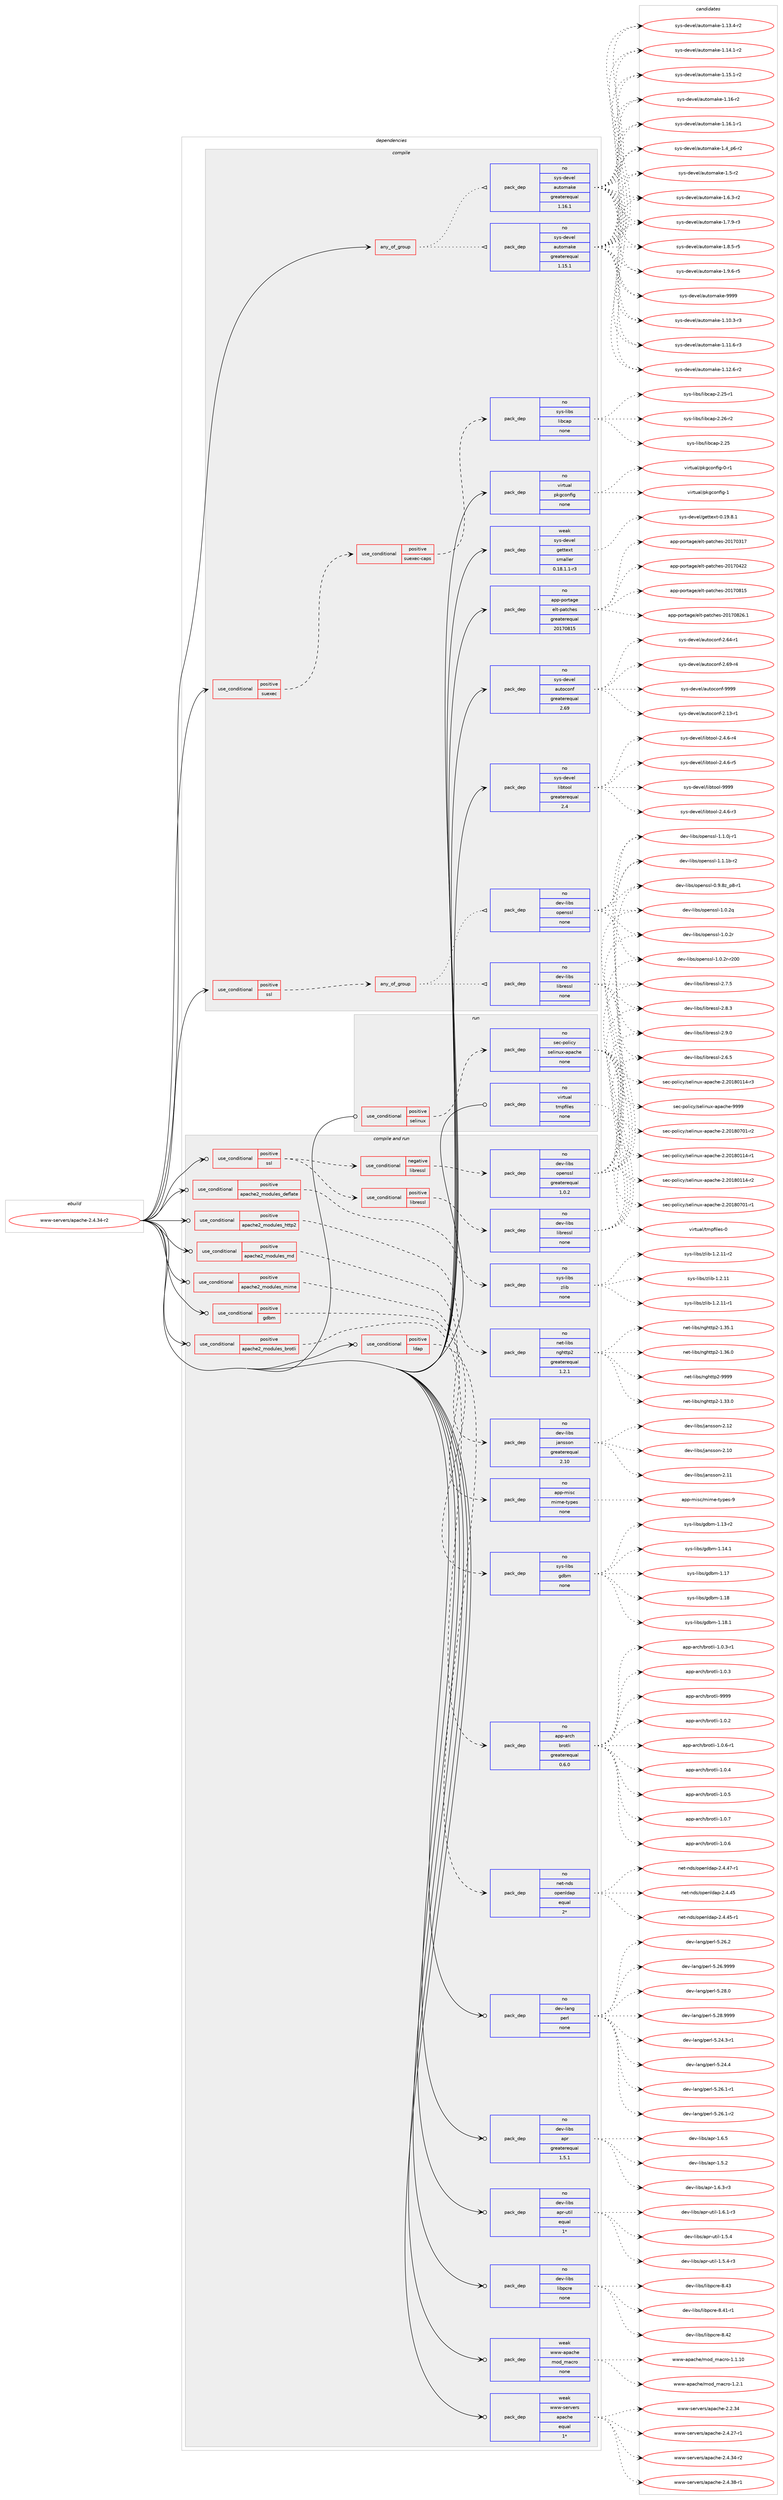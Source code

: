 digraph prolog {

# *************
# Graph options
# *************

newrank=true;
concentrate=true;
compound=true;
graph [rankdir=LR,fontname=Helvetica,fontsize=10,ranksep=1.5];#, ranksep=2.5, nodesep=0.2];
edge  [arrowhead=vee];
node  [fontname=Helvetica,fontsize=10];

# **********
# The ebuild
# **********

subgraph cluster_leftcol {
color=gray;
rank=same;
label=<<i>ebuild</i>>;
id [label="www-servers/apache-2.4.34-r2", color=red, width=4, href="../www-servers/apache-2.4.34-r2.svg"];
}

# ****************
# The dependencies
# ****************

subgraph cluster_midcol {
color=gray;
label=<<i>dependencies</i>>;
subgraph cluster_compile {
fillcolor="#eeeeee";
style=filled;
label=<<i>compile</i>>;
subgraph any28289 {
dependency1751009 [label=<<TABLE BORDER="0" CELLBORDER="1" CELLSPACING="0" CELLPADDING="4"><TR><TD CELLPADDING="10">any_of_group</TD></TR></TABLE>>, shape=none, color=red];subgraph pack1257295 {
dependency1751010 [label=<<TABLE BORDER="0" CELLBORDER="1" CELLSPACING="0" CELLPADDING="4" WIDTH="220"><TR><TD ROWSPAN="6" CELLPADDING="30">pack_dep</TD></TR><TR><TD WIDTH="110">no</TD></TR><TR><TD>sys-devel</TD></TR><TR><TD>automake</TD></TR><TR><TD>greaterequal</TD></TR><TR><TD>1.16.1</TD></TR></TABLE>>, shape=none, color=blue];
}
dependency1751009:e -> dependency1751010:w [weight=20,style="dotted",arrowhead="oinv"];
subgraph pack1257296 {
dependency1751011 [label=<<TABLE BORDER="0" CELLBORDER="1" CELLSPACING="0" CELLPADDING="4" WIDTH="220"><TR><TD ROWSPAN="6" CELLPADDING="30">pack_dep</TD></TR><TR><TD WIDTH="110">no</TD></TR><TR><TD>sys-devel</TD></TR><TR><TD>automake</TD></TR><TR><TD>greaterequal</TD></TR><TR><TD>1.15.1</TD></TR></TABLE>>, shape=none, color=blue];
}
dependency1751009:e -> dependency1751011:w [weight=20,style="dotted",arrowhead="oinv"];
}
id:e -> dependency1751009:w [weight=20,style="solid",arrowhead="vee"];
subgraph cond464430 {
dependency1751012 [label=<<TABLE BORDER="0" CELLBORDER="1" CELLSPACING="0" CELLPADDING="4"><TR><TD ROWSPAN="3" CELLPADDING="10">use_conditional</TD></TR><TR><TD>positive</TD></TR><TR><TD>ssl</TD></TR></TABLE>>, shape=none, color=red];
subgraph any28290 {
dependency1751013 [label=<<TABLE BORDER="0" CELLBORDER="1" CELLSPACING="0" CELLPADDING="4"><TR><TD CELLPADDING="10">any_of_group</TD></TR></TABLE>>, shape=none, color=red];subgraph pack1257297 {
dependency1751014 [label=<<TABLE BORDER="0" CELLBORDER="1" CELLSPACING="0" CELLPADDING="4" WIDTH="220"><TR><TD ROWSPAN="6" CELLPADDING="30">pack_dep</TD></TR><TR><TD WIDTH="110">no</TD></TR><TR><TD>dev-libs</TD></TR><TR><TD>openssl</TD></TR><TR><TD>none</TD></TR><TR><TD></TD></TR></TABLE>>, shape=none, color=blue];
}
dependency1751013:e -> dependency1751014:w [weight=20,style="dotted",arrowhead="oinv"];
subgraph pack1257298 {
dependency1751015 [label=<<TABLE BORDER="0" CELLBORDER="1" CELLSPACING="0" CELLPADDING="4" WIDTH="220"><TR><TD ROWSPAN="6" CELLPADDING="30">pack_dep</TD></TR><TR><TD WIDTH="110">no</TD></TR><TR><TD>dev-libs</TD></TR><TR><TD>libressl</TD></TR><TR><TD>none</TD></TR><TR><TD></TD></TR></TABLE>>, shape=none, color=blue];
}
dependency1751013:e -> dependency1751015:w [weight=20,style="dotted",arrowhead="oinv"];
}
dependency1751012:e -> dependency1751013:w [weight=20,style="dashed",arrowhead="vee"];
}
id:e -> dependency1751012:w [weight=20,style="solid",arrowhead="vee"];
subgraph cond464431 {
dependency1751016 [label=<<TABLE BORDER="0" CELLBORDER="1" CELLSPACING="0" CELLPADDING="4"><TR><TD ROWSPAN="3" CELLPADDING="10">use_conditional</TD></TR><TR><TD>positive</TD></TR><TR><TD>suexec</TD></TR></TABLE>>, shape=none, color=red];
subgraph cond464432 {
dependency1751017 [label=<<TABLE BORDER="0" CELLBORDER="1" CELLSPACING="0" CELLPADDING="4"><TR><TD ROWSPAN="3" CELLPADDING="10">use_conditional</TD></TR><TR><TD>positive</TD></TR><TR><TD>suexec-caps</TD></TR></TABLE>>, shape=none, color=red];
subgraph pack1257299 {
dependency1751018 [label=<<TABLE BORDER="0" CELLBORDER="1" CELLSPACING="0" CELLPADDING="4" WIDTH="220"><TR><TD ROWSPAN="6" CELLPADDING="30">pack_dep</TD></TR><TR><TD WIDTH="110">no</TD></TR><TR><TD>sys-libs</TD></TR><TR><TD>libcap</TD></TR><TR><TD>none</TD></TR><TR><TD></TD></TR></TABLE>>, shape=none, color=blue];
}
dependency1751017:e -> dependency1751018:w [weight=20,style="dashed",arrowhead="vee"];
}
dependency1751016:e -> dependency1751017:w [weight=20,style="dashed",arrowhead="vee"];
}
id:e -> dependency1751016:w [weight=20,style="solid",arrowhead="vee"];
subgraph pack1257300 {
dependency1751019 [label=<<TABLE BORDER="0" CELLBORDER="1" CELLSPACING="0" CELLPADDING="4" WIDTH="220"><TR><TD ROWSPAN="6" CELLPADDING="30">pack_dep</TD></TR><TR><TD WIDTH="110">no</TD></TR><TR><TD>app-portage</TD></TR><TR><TD>elt-patches</TD></TR><TR><TD>greaterequal</TD></TR><TR><TD>20170815</TD></TR></TABLE>>, shape=none, color=blue];
}
id:e -> dependency1751019:w [weight=20,style="solid",arrowhead="vee"];
subgraph pack1257301 {
dependency1751020 [label=<<TABLE BORDER="0" CELLBORDER="1" CELLSPACING="0" CELLPADDING="4" WIDTH="220"><TR><TD ROWSPAN="6" CELLPADDING="30">pack_dep</TD></TR><TR><TD WIDTH="110">no</TD></TR><TR><TD>sys-devel</TD></TR><TR><TD>autoconf</TD></TR><TR><TD>greaterequal</TD></TR><TR><TD>2.69</TD></TR></TABLE>>, shape=none, color=blue];
}
id:e -> dependency1751020:w [weight=20,style="solid",arrowhead="vee"];
subgraph pack1257302 {
dependency1751021 [label=<<TABLE BORDER="0" CELLBORDER="1" CELLSPACING="0" CELLPADDING="4" WIDTH="220"><TR><TD ROWSPAN="6" CELLPADDING="30">pack_dep</TD></TR><TR><TD WIDTH="110">no</TD></TR><TR><TD>sys-devel</TD></TR><TR><TD>libtool</TD></TR><TR><TD>greaterequal</TD></TR><TR><TD>2.4</TD></TR></TABLE>>, shape=none, color=blue];
}
id:e -> dependency1751021:w [weight=20,style="solid",arrowhead="vee"];
subgraph pack1257303 {
dependency1751022 [label=<<TABLE BORDER="0" CELLBORDER="1" CELLSPACING="0" CELLPADDING="4" WIDTH="220"><TR><TD ROWSPAN="6" CELLPADDING="30">pack_dep</TD></TR><TR><TD WIDTH="110">no</TD></TR><TR><TD>virtual</TD></TR><TR><TD>pkgconfig</TD></TR><TR><TD>none</TD></TR><TR><TD></TD></TR></TABLE>>, shape=none, color=blue];
}
id:e -> dependency1751022:w [weight=20,style="solid",arrowhead="vee"];
subgraph pack1257304 {
dependency1751023 [label=<<TABLE BORDER="0" CELLBORDER="1" CELLSPACING="0" CELLPADDING="4" WIDTH="220"><TR><TD ROWSPAN="6" CELLPADDING="30">pack_dep</TD></TR><TR><TD WIDTH="110">weak</TD></TR><TR><TD>sys-devel</TD></TR><TR><TD>gettext</TD></TR><TR><TD>smaller</TD></TR><TR><TD>0.18.1.1-r3</TD></TR></TABLE>>, shape=none, color=blue];
}
id:e -> dependency1751023:w [weight=20,style="solid",arrowhead="vee"];
}
subgraph cluster_compileandrun {
fillcolor="#eeeeee";
style=filled;
label=<<i>compile and run</i>>;
subgraph cond464433 {
dependency1751024 [label=<<TABLE BORDER="0" CELLBORDER="1" CELLSPACING="0" CELLPADDING="4"><TR><TD ROWSPAN="3" CELLPADDING="10">use_conditional</TD></TR><TR><TD>positive</TD></TR><TR><TD>apache2_modules_brotli</TD></TR></TABLE>>, shape=none, color=red];
subgraph pack1257305 {
dependency1751025 [label=<<TABLE BORDER="0" CELLBORDER="1" CELLSPACING="0" CELLPADDING="4" WIDTH="220"><TR><TD ROWSPAN="6" CELLPADDING="30">pack_dep</TD></TR><TR><TD WIDTH="110">no</TD></TR><TR><TD>app-arch</TD></TR><TR><TD>brotli</TD></TR><TR><TD>greaterequal</TD></TR><TR><TD>0.6.0</TD></TR></TABLE>>, shape=none, color=blue];
}
dependency1751024:e -> dependency1751025:w [weight=20,style="dashed",arrowhead="vee"];
}
id:e -> dependency1751024:w [weight=20,style="solid",arrowhead="odotvee"];
subgraph cond464434 {
dependency1751026 [label=<<TABLE BORDER="0" CELLBORDER="1" CELLSPACING="0" CELLPADDING="4"><TR><TD ROWSPAN="3" CELLPADDING="10">use_conditional</TD></TR><TR><TD>positive</TD></TR><TR><TD>apache2_modules_deflate</TD></TR></TABLE>>, shape=none, color=red];
subgraph pack1257306 {
dependency1751027 [label=<<TABLE BORDER="0" CELLBORDER="1" CELLSPACING="0" CELLPADDING="4" WIDTH="220"><TR><TD ROWSPAN="6" CELLPADDING="30">pack_dep</TD></TR><TR><TD WIDTH="110">no</TD></TR><TR><TD>sys-libs</TD></TR><TR><TD>zlib</TD></TR><TR><TD>none</TD></TR><TR><TD></TD></TR></TABLE>>, shape=none, color=blue];
}
dependency1751026:e -> dependency1751027:w [weight=20,style="dashed",arrowhead="vee"];
}
id:e -> dependency1751026:w [weight=20,style="solid",arrowhead="odotvee"];
subgraph cond464435 {
dependency1751028 [label=<<TABLE BORDER="0" CELLBORDER="1" CELLSPACING="0" CELLPADDING="4"><TR><TD ROWSPAN="3" CELLPADDING="10">use_conditional</TD></TR><TR><TD>positive</TD></TR><TR><TD>apache2_modules_http2</TD></TR></TABLE>>, shape=none, color=red];
subgraph pack1257307 {
dependency1751029 [label=<<TABLE BORDER="0" CELLBORDER="1" CELLSPACING="0" CELLPADDING="4" WIDTH="220"><TR><TD ROWSPAN="6" CELLPADDING="30">pack_dep</TD></TR><TR><TD WIDTH="110">no</TD></TR><TR><TD>net-libs</TD></TR><TR><TD>nghttp2</TD></TR><TR><TD>greaterequal</TD></TR><TR><TD>1.2.1</TD></TR></TABLE>>, shape=none, color=blue];
}
dependency1751028:e -> dependency1751029:w [weight=20,style="dashed",arrowhead="vee"];
}
id:e -> dependency1751028:w [weight=20,style="solid",arrowhead="odotvee"];
subgraph cond464436 {
dependency1751030 [label=<<TABLE BORDER="0" CELLBORDER="1" CELLSPACING="0" CELLPADDING="4"><TR><TD ROWSPAN="3" CELLPADDING="10">use_conditional</TD></TR><TR><TD>positive</TD></TR><TR><TD>apache2_modules_md</TD></TR></TABLE>>, shape=none, color=red];
subgraph pack1257308 {
dependency1751031 [label=<<TABLE BORDER="0" CELLBORDER="1" CELLSPACING="0" CELLPADDING="4" WIDTH="220"><TR><TD ROWSPAN="6" CELLPADDING="30">pack_dep</TD></TR><TR><TD WIDTH="110">no</TD></TR><TR><TD>dev-libs</TD></TR><TR><TD>jansson</TD></TR><TR><TD>greaterequal</TD></TR><TR><TD>2.10</TD></TR></TABLE>>, shape=none, color=blue];
}
dependency1751030:e -> dependency1751031:w [weight=20,style="dashed",arrowhead="vee"];
}
id:e -> dependency1751030:w [weight=20,style="solid",arrowhead="odotvee"];
subgraph cond464437 {
dependency1751032 [label=<<TABLE BORDER="0" CELLBORDER="1" CELLSPACING="0" CELLPADDING="4"><TR><TD ROWSPAN="3" CELLPADDING="10">use_conditional</TD></TR><TR><TD>positive</TD></TR><TR><TD>apache2_modules_mime</TD></TR></TABLE>>, shape=none, color=red];
subgraph pack1257309 {
dependency1751033 [label=<<TABLE BORDER="0" CELLBORDER="1" CELLSPACING="0" CELLPADDING="4" WIDTH="220"><TR><TD ROWSPAN="6" CELLPADDING="30">pack_dep</TD></TR><TR><TD WIDTH="110">no</TD></TR><TR><TD>app-misc</TD></TR><TR><TD>mime-types</TD></TR><TR><TD>none</TD></TR><TR><TD></TD></TR></TABLE>>, shape=none, color=blue];
}
dependency1751032:e -> dependency1751033:w [weight=20,style="dashed",arrowhead="vee"];
}
id:e -> dependency1751032:w [weight=20,style="solid",arrowhead="odotvee"];
subgraph cond464438 {
dependency1751034 [label=<<TABLE BORDER="0" CELLBORDER="1" CELLSPACING="0" CELLPADDING="4"><TR><TD ROWSPAN="3" CELLPADDING="10">use_conditional</TD></TR><TR><TD>positive</TD></TR><TR><TD>gdbm</TD></TR></TABLE>>, shape=none, color=red];
subgraph pack1257310 {
dependency1751035 [label=<<TABLE BORDER="0" CELLBORDER="1" CELLSPACING="0" CELLPADDING="4" WIDTH="220"><TR><TD ROWSPAN="6" CELLPADDING="30">pack_dep</TD></TR><TR><TD WIDTH="110">no</TD></TR><TR><TD>sys-libs</TD></TR><TR><TD>gdbm</TD></TR><TR><TD>none</TD></TR><TR><TD></TD></TR></TABLE>>, shape=none, color=blue];
}
dependency1751034:e -> dependency1751035:w [weight=20,style="dashed",arrowhead="vee"];
}
id:e -> dependency1751034:w [weight=20,style="solid",arrowhead="odotvee"];
subgraph cond464439 {
dependency1751036 [label=<<TABLE BORDER="0" CELLBORDER="1" CELLSPACING="0" CELLPADDING="4"><TR><TD ROWSPAN="3" CELLPADDING="10">use_conditional</TD></TR><TR><TD>positive</TD></TR><TR><TD>ldap</TD></TR></TABLE>>, shape=none, color=red];
subgraph pack1257311 {
dependency1751037 [label=<<TABLE BORDER="0" CELLBORDER="1" CELLSPACING="0" CELLPADDING="4" WIDTH="220"><TR><TD ROWSPAN="6" CELLPADDING="30">pack_dep</TD></TR><TR><TD WIDTH="110">no</TD></TR><TR><TD>net-nds</TD></TR><TR><TD>openldap</TD></TR><TR><TD>equal</TD></TR><TR><TD>2*</TD></TR></TABLE>>, shape=none, color=blue];
}
dependency1751036:e -> dependency1751037:w [weight=20,style="dashed",arrowhead="vee"];
}
id:e -> dependency1751036:w [weight=20,style="solid",arrowhead="odotvee"];
subgraph cond464440 {
dependency1751038 [label=<<TABLE BORDER="0" CELLBORDER="1" CELLSPACING="0" CELLPADDING="4"><TR><TD ROWSPAN="3" CELLPADDING="10">use_conditional</TD></TR><TR><TD>positive</TD></TR><TR><TD>ssl</TD></TR></TABLE>>, shape=none, color=red];
subgraph cond464441 {
dependency1751039 [label=<<TABLE BORDER="0" CELLBORDER="1" CELLSPACING="0" CELLPADDING="4"><TR><TD ROWSPAN="3" CELLPADDING="10">use_conditional</TD></TR><TR><TD>negative</TD></TR><TR><TD>libressl</TD></TR></TABLE>>, shape=none, color=red];
subgraph pack1257312 {
dependency1751040 [label=<<TABLE BORDER="0" CELLBORDER="1" CELLSPACING="0" CELLPADDING="4" WIDTH="220"><TR><TD ROWSPAN="6" CELLPADDING="30">pack_dep</TD></TR><TR><TD WIDTH="110">no</TD></TR><TR><TD>dev-libs</TD></TR><TR><TD>openssl</TD></TR><TR><TD>greaterequal</TD></TR><TR><TD>1.0.2</TD></TR></TABLE>>, shape=none, color=blue];
}
dependency1751039:e -> dependency1751040:w [weight=20,style="dashed",arrowhead="vee"];
}
dependency1751038:e -> dependency1751039:w [weight=20,style="dashed",arrowhead="vee"];
subgraph cond464442 {
dependency1751041 [label=<<TABLE BORDER="0" CELLBORDER="1" CELLSPACING="0" CELLPADDING="4"><TR><TD ROWSPAN="3" CELLPADDING="10">use_conditional</TD></TR><TR><TD>positive</TD></TR><TR><TD>libressl</TD></TR></TABLE>>, shape=none, color=red];
subgraph pack1257313 {
dependency1751042 [label=<<TABLE BORDER="0" CELLBORDER="1" CELLSPACING="0" CELLPADDING="4" WIDTH="220"><TR><TD ROWSPAN="6" CELLPADDING="30">pack_dep</TD></TR><TR><TD WIDTH="110">no</TD></TR><TR><TD>dev-libs</TD></TR><TR><TD>libressl</TD></TR><TR><TD>none</TD></TR><TR><TD></TD></TR></TABLE>>, shape=none, color=blue];
}
dependency1751041:e -> dependency1751042:w [weight=20,style="dashed",arrowhead="vee"];
}
dependency1751038:e -> dependency1751041:w [weight=20,style="dashed",arrowhead="vee"];
}
id:e -> dependency1751038:w [weight=20,style="solid",arrowhead="odotvee"];
subgraph pack1257314 {
dependency1751043 [label=<<TABLE BORDER="0" CELLBORDER="1" CELLSPACING="0" CELLPADDING="4" WIDTH="220"><TR><TD ROWSPAN="6" CELLPADDING="30">pack_dep</TD></TR><TR><TD WIDTH="110">no</TD></TR><TR><TD>dev-lang</TD></TR><TR><TD>perl</TD></TR><TR><TD>none</TD></TR><TR><TD></TD></TR></TABLE>>, shape=none, color=blue];
}
id:e -> dependency1751043:w [weight=20,style="solid",arrowhead="odotvee"];
subgraph pack1257315 {
dependency1751044 [label=<<TABLE BORDER="0" CELLBORDER="1" CELLSPACING="0" CELLPADDING="4" WIDTH="220"><TR><TD ROWSPAN="6" CELLPADDING="30">pack_dep</TD></TR><TR><TD WIDTH="110">no</TD></TR><TR><TD>dev-libs</TD></TR><TR><TD>apr</TD></TR><TR><TD>greaterequal</TD></TR><TR><TD>1.5.1</TD></TR></TABLE>>, shape=none, color=blue];
}
id:e -> dependency1751044:w [weight=20,style="solid",arrowhead="odotvee"];
subgraph pack1257316 {
dependency1751045 [label=<<TABLE BORDER="0" CELLBORDER="1" CELLSPACING="0" CELLPADDING="4" WIDTH="220"><TR><TD ROWSPAN="6" CELLPADDING="30">pack_dep</TD></TR><TR><TD WIDTH="110">no</TD></TR><TR><TD>dev-libs</TD></TR><TR><TD>apr-util</TD></TR><TR><TD>equal</TD></TR><TR><TD>1*</TD></TR></TABLE>>, shape=none, color=blue];
}
id:e -> dependency1751045:w [weight=20,style="solid",arrowhead="odotvee"];
subgraph pack1257317 {
dependency1751046 [label=<<TABLE BORDER="0" CELLBORDER="1" CELLSPACING="0" CELLPADDING="4" WIDTH="220"><TR><TD ROWSPAN="6" CELLPADDING="30">pack_dep</TD></TR><TR><TD WIDTH="110">no</TD></TR><TR><TD>dev-libs</TD></TR><TR><TD>libpcre</TD></TR><TR><TD>none</TD></TR><TR><TD></TD></TR></TABLE>>, shape=none, color=blue];
}
id:e -> dependency1751046:w [weight=20,style="solid",arrowhead="odotvee"];
subgraph pack1257318 {
dependency1751047 [label=<<TABLE BORDER="0" CELLBORDER="1" CELLSPACING="0" CELLPADDING="4" WIDTH="220"><TR><TD ROWSPAN="6" CELLPADDING="30">pack_dep</TD></TR><TR><TD WIDTH="110">weak</TD></TR><TR><TD>www-apache</TD></TR><TR><TD>mod_macro</TD></TR><TR><TD>none</TD></TR><TR><TD></TD></TR></TABLE>>, shape=none, color=blue];
}
id:e -> dependency1751047:w [weight=20,style="solid",arrowhead="odotvee"];
subgraph pack1257319 {
dependency1751048 [label=<<TABLE BORDER="0" CELLBORDER="1" CELLSPACING="0" CELLPADDING="4" WIDTH="220"><TR><TD ROWSPAN="6" CELLPADDING="30">pack_dep</TD></TR><TR><TD WIDTH="110">weak</TD></TR><TR><TD>www-servers</TD></TR><TR><TD>apache</TD></TR><TR><TD>equal</TD></TR><TR><TD>1*</TD></TR></TABLE>>, shape=none, color=blue];
}
id:e -> dependency1751048:w [weight=20,style="solid",arrowhead="odotvee"];
}
subgraph cluster_run {
fillcolor="#eeeeee";
style=filled;
label=<<i>run</i>>;
subgraph cond464443 {
dependency1751049 [label=<<TABLE BORDER="0" CELLBORDER="1" CELLSPACING="0" CELLPADDING="4"><TR><TD ROWSPAN="3" CELLPADDING="10">use_conditional</TD></TR><TR><TD>positive</TD></TR><TR><TD>selinux</TD></TR></TABLE>>, shape=none, color=red];
subgraph pack1257320 {
dependency1751050 [label=<<TABLE BORDER="0" CELLBORDER="1" CELLSPACING="0" CELLPADDING="4" WIDTH="220"><TR><TD ROWSPAN="6" CELLPADDING="30">pack_dep</TD></TR><TR><TD WIDTH="110">no</TD></TR><TR><TD>sec-policy</TD></TR><TR><TD>selinux-apache</TD></TR><TR><TD>none</TD></TR><TR><TD></TD></TR></TABLE>>, shape=none, color=blue];
}
dependency1751049:e -> dependency1751050:w [weight=20,style="dashed",arrowhead="vee"];
}
id:e -> dependency1751049:w [weight=20,style="solid",arrowhead="odot"];
subgraph pack1257321 {
dependency1751051 [label=<<TABLE BORDER="0" CELLBORDER="1" CELLSPACING="0" CELLPADDING="4" WIDTH="220"><TR><TD ROWSPAN="6" CELLPADDING="30">pack_dep</TD></TR><TR><TD WIDTH="110">no</TD></TR><TR><TD>virtual</TD></TR><TR><TD>tmpfiles</TD></TR><TR><TD>none</TD></TR><TR><TD></TD></TR></TABLE>>, shape=none, color=blue];
}
id:e -> dependency1751051:w [weight=20,style="solid",arrowhead="odot"];
}
}

# **************
# The candidates
# **************

subgraph cluster_choices {
rank=same;
color=gray;
label=<<i>candidates</i>>;

subgraph choice1257295 {
color=black;
nodesep=1;
choice11512111545100101118101108479711711611110997107101454946494846514511451 [label="sys-devel/automake-1.10.3-r3", color=red, width=4,href="../sys-devel/automake-1.10.3-r3.svg"];
choice11512111545100101118101108479711711611110997107101454946494946544511451 [label="sys-devel/automake-1.11.6-r3", color=red, width=4,href="../sys-devel/automake-1.11.6-r3.svg"];
choice11512111545100101118101108479711711611110997107101454946495046544511450 [label="sys-devel/automake-1.12.6-r2", color=red, width=4,href="../sys-devel/automake-1.12.6-r2.svg"];
choice11512111545100101118101108479711711611110997107101454946495146524511450 [label="sys-devel/automake-1.13.4-r2", color=red, width=4,href="../sys-devel/automake-1.13.4-r2.svg"];
choice11512111545100101118101108479711711611110997107101454946495246494511450 [label="sys-devel/automake-1.14.1-r2", color=red, width=4,href="../sys-devel/automake-1.14.1-r2.svg"];
choice11512111545100101118101108479711711611110997107101454946495346494511450 [label="sys-devel/automake-1.15.1-r2", color=red, width=4,href="../sys-devel/automake-1.15.1-r2.svg"];
choice1151211154510010111810110847971171161111099710710145494649544511450 [label="sys-devel/automake-1.16-r2", color=red, width=4,href="../sys-devel/automake-1.16-r2.svg"];
choice11512111545100101118101108479711711611110997107101454946495446494511449 [label="sys-devel/automake-1.16.1-r1", color=red, width=4,href="../sys-devel/automake-1.16.1-r1.svg"];
choice115121115451001011181011084797117116111109971071014549465295112544511450 [label="sys-devel/automake-1.4_p6-r2", color=red, width=4,href="../sys-devel/automake-1.4_p6-r2.svg"];
choice11512111545100101118101108479711711611110997107101454946534511450 [label="sys-devel/automake-1.5-r2", color=red, width=4,href="../sys-devel/automake-1.5-r2.svg"];
choice115121115451001011181011084797117116111109971071014549465446514511450 [label="sys-devel/automake-1.6.3-r2", color=red, width=4,href="../sys-devel/automake-1.6.3-r2.svg"];
choice115121115451001011181011084797117116111109971071014549465546574511451 [label="sys-devel/automake-1.7.9-r3", color=red, width=4,href="../sys-devel/automake-1.7.9-r3.svg"];
choice115121115451001011181011084797117116111109971071014549465646534511453 [label="sys-devel/automake-1.8.5-r5", color=red, width=4,href="../sys-devel/automake-1.8.5-r5.svg"];
choice115121115451001011181011084797117116111109971071014549465746544511453 [label="sys-devel/automake-1.9.6-r5", color=red, width=4,href="../sys-devel/automake-1.9.6-r5.svg"];
choice115121115451001011181011084797117116111109971071014557575757 [label="sys-devel/automake-9999", color=red, width=4,href="../sys-devel/automake-9999.svg"];
dependency1751010:e -> choice11512111545100101118101108479711711611110997107101454946494846514511451:w [style=dotted,weight="100"];
dependency1751010:e -> choice11512111545100101118101108479711711611110997107101454946494946544511451:w [style=dotted,weight="100"];
dependency1751010:e -> choice11512111545100101118101108479711711611110997107101454946495046544511450:w [style=dotted,weight="100"];
dependency1751010:e -> choice11512111545100101118101108479711711611110997107101454946495146524511450:w [style=dotted,weight="100"];
dependency1751010:e -> choice11512111545100101118101108479711711611110997107101454946495246494511450:w [style=dotted,weight="100"];
dependency1751010:e -> choice11512111545100101118101108479711711611110997107101454946495346494511450:w [style=dotted,weight="100"];
dependency1751010:e -> choice1151211154510010111810110847971171161111099710710145494649544511450:w [style=dotted,weight="100"];
dependency1751010:e -> choice11512111545100101118101108479711711611110997107101454946495446494511449:w [style=dotted,weight="100"];
dependency1751010:e -> choice115121115451001011181011084797117116111109971071014549465295112544511450:w [style=dotted,weight="100"];
dependency1751010:e -> choice11512111545100101118101108479711711611110997107101454946534511450:w [style=dotted,weight="100"];
dependency1751010:e -> choice115121115451001011181011084797117116111109971071014549465446514511450:w [style=dotted,weight="100"];
dependency1751010:e -> choice115121115451001011181011084797117116111109971071014549465546574511451:w [style=dotted,weight="100"];
dependency1751010:e -> choice115121115451001011181011084797117116111109971071014549465646534511453:w [style=dotted,weight="100"];
dependency1751010:e -> choice115121115451001011181011084797117116111109971071014549465746544511453:w [style=dotted,weight="100"];
dependency1751010:e -> choice115121115451001011181011084797117116111109971071014557575757:w [style=dotted,weight="100"];
}
subgraph choice1257296 {
color=black;
nodesep=1;
choice11512111545100101118101108479711711611110997107101454946494846514511451 [label="sys-devel/automake-1.10.3-r3", color=red, width=4,href="../sys-devel/automake-1.10.3-r3.svg"];
choice11512111545100101118101108479711711611110997107101454946494946544511451 [label="sys-devel/automake-1.11.6-r3", color=red, width=4,href="../sys-devel/automake-1.11.6-r3.svg"];
choice11512111545100101118101108479711711611110997107101454946495046544511450 [label="sys-devel/automake-1.12.6-r2", color=red, width=4,href="../sys-devel/automake-1.12.6-r2.svg"];
choice11512111545100101118101108479711711611110997107101454946495146524511450 [label="sys-devel/automake-1.13.4-r2", color=red, width=4,href="../sys-devel/automake-1.13.4-r2.svg"];
choice11512111545100101118101108479711711611110997107101454946495246494511450 [label="sys-devel/automake-1.14.1-r2", color=red, width=4,href="../sys-devel/automake-1.14.1-r2.svg"];
choice11512111545100101118101108479711711611110997107101454946495346494511450 [label="sys-devel/automake-1.15.1-r2", color=red, width=4,href="../sys-devel/automake-1.15.1-r2.svg"];
choice1151211154510010111810110847971171161111099710710145494649544511450 [label="sys-devel/automake-1.16-r2", color=red, width=4,href="../sys-devel/automake-1.16-r2.svg"];
choice11512111545100101118101108479711711611110997107101454946495446494511449 [label="sys-devel/automake-1.16.1-r1", color=red, width=4,href="../sys-devel/automake-1.16.1-r1.svg"];
choice115121115451001011181011084797117116111109971071014549465295112544511450 [label="sys-devel/automake-1.4_p6-r2", color=red, width=4,href="../sys-devel/automake-1.4_p6-r2.svg"];
choice11512111545100101118101108479711711611110997107101454946534511450 [label="sys-devel/automake-1.5-r2", color=red, width=4,href="../sys-devel/automake-1.5-r2.svg"];
choice115121115451001011181011084797117116111109971071014549465446514511450 [label="sys-devel/automake-1.6.3-r2", color=red, width=4,href="../sys-devel/automake-1.6.3-r2.svg"];
choice115121115451001011181011084797117116111109971071014549465546574511451 [label="sys-devel/automake-1.7.9-r3", color=red, width=4,href="../sys-devel/automake-1.7.9-r3.svg"];
choice115121115451001011181011084797117116111109971071014549465646534511453 [label="sys-devel/automake-1.8.5-r5", color=red, width=4,href="../sys-devel/automake-1.8.5-r5.svg"];
choice115121115451001011181011084797117116111109971071014549465746544511453 [label="sys-devel/automake-1.9.6-r5", color=red, width=4,href="../sys-devel/automake-1.9.6-r5.svg"];
choice115121115451001011181011084797117116111109971071014557575757 [label="sys-devel/automake-9999", color=red, width=4,href="../sys-devel/automake-9999.svg"];
dependency1751011:e -> choice11512111545100101118101108479711711611110997107101454946494846514511451:w [style=dotted,weight="100"];
dependency1751011:e -> choice11512111545100101118101108479711711611110997107101454946494946544511451:w [style=dotted,weight="100"];
dependency1751011:e -> choice11512111545100101118101108479711711611110997107101454946495046544511450:w [style=dotted,weight="100"];
dependency1751011:e -> choice11512111545100101118101108479711711611110997107101454946495146524511450:w [style=dotted,weight="100"];
dependency1751011:e -> choice11512111545100101118101108479711711611110997107101454946495246494511450:w [style=dotted,weight="100"];
dependency1751011:e -> choice11512111545100101118101108479711711611110997107101454946495346494511450:w [style=dotted,weight="100"];
dependency1751011:e -> choice1151211154510010111810110847971171161111099710710145494649544511450:w [style=dotted,weight="100"];
dependency1751011:e -> choice11512111545100101118101108479711711611110997107101454946495446494511449:w [style=dotted,weight="100"];
dependency1751011:e -> choice115121115451001011181011084797117116111109971071014549465295112544511450:w [style=dotted,weight="100"];
dependency1751011:e -> choice11512111545100101118101108479711711611110997107101454946534511450:w [style=dotted,weight="100"];
dependency1751011:e -> choice115121115451001011181011084797117116111109971071014549465446514511450:w [style=dotted,weight="100"];
dependency1751011:e -> choice115121115451001011181011084797117116111109971071014549465546574511451:w [style=dotted,weight="100"];
dependency1751011:e -> choice115121115451001011181011084797117116111109971071014549465646534511453:w [style=dotted,weight="100"];
dependency1751011:e -> choice115121115451001011181011084797117116111109971071014549465746544511453:w [style=dotted,weight="100"];
dependency1751011:e -> choice115121115451001011181011084797117116111109971071014557575757:w [style=dotted,weight="100"];
}
subgraph choice1257297 {
color=black;
nodesep=1;
choice10010111845108105981154711111210111011511510845484657465612295112564511449 [label="dev-libs/openssl-0.9.8z_p8-r1", color=red, width=4,href="../dev-libs/openssl-0.9.8z_p8-r1.svg"];
choice100101118451081059811547111112101110115115108454946484650113 [label="dev-libs/openssl-1.0.2q", color=red, width=4,href="../dev-libs/openssl-1.0.2q.svg"];
choice100101118451081059811547111112101110115115108454946484650114 [label="dev-libs/openssl-1.0.2r", color=red, width=4,href="../dev-libs/openssl-1.0.2r.svg"];
choice10010111845108105981154711111210111011511510845494648465011445114504848 [label="dev-libs/openssl-1.0.2r-r200", color=red, width=4,href="../dev-libs/openssl-1.0.2r-r200.svg"];
choice1001011184510810598115471111121011101151151084549464946481064511449 [label="dev-libs/openssl-1.1.0j-r1", color=red, width=4,href="../dev-libs/openssl-1.1.0j-r1.svg"];
choice100101118451081059811547111112101110115115108454946494649984511450 [label="dev-libs/openssl-1.1.1b-r2", color=red, width=4,href="../dev-libs/openssl-1.1.1b-r2.svg"];
dependency1751014:e -> choice10010111845108105981154711111210111011511510845484657465612295112564511449:w [style=dotted,weight="100"];
dependency1751014:e -> choice100101118451081059811547111112101110115115108454946484650113:w [style=dotted,weight="100"];
dependency1751014:e -> choice100101118451081059811547111112101110115115108454946484650114:w [style=dotted,weight="100"];
dependency1751014:e -> choice10010111845108105981154711111210111011511510845494648465011445114504848:w [style=dotted,weight="100"];
dependency1751014:e -> choice1001011184510810598115471111121011101151151084549464946481064511449:w [style=dotted,weight="100"];
dependency1751014:e -> choice100101118451081059811547111112101110115115108454946494649984511450:w [style=dotted,weight="100"];
}
subgraph choice1257298 {
color=black;
nodesep=1;
choice10010111845108105981154710810598114101115115108455046544653 [label="dev-libs/libressl-2.6.5", color=red, width=4,href="../dev-libs/libressl-2.6.5.svg"];
choice10010111845108105981154710810598114101115115108455046554653 [label="dev-libs/libressl-2.7.5", color=red, width=4,href="../dev-libs/libressl-2.7.5.svg"];
choice10010111845108105981154710810598114101115115108455046564651 [label="dev-libs/libressl-2.8.3", color=red, width=4,href="../dev-libs/libressl-2.8.3.svg"];
choice10010111845108105981154710810598114101115115108455046574648 [label="dev-libs/libressl-2.9.0", color=red, width=4,href="../dev-libs/libressl-2.9.0.svg"];
dependency1751015:e -> choice10010111845108105981154710810598114101115115108455046544653:w [style=dotted,weight="100"];
dependency1751015:e -> choice10010111845108105981154710810598114101115115108455046554653:w [style=dotted,weight="100"];
dependency1751015:e -> choice10010111845108105981154710810598114101115115108455046564651:w [style=dotted,weight="100"];
dependency1751015:e -> choice10010111845108105981154710810598114101115115108455046574648:w [style=dotted,weight="100"];
}
subgraph choice1257299 {
color=black;
nodesep=1;
choice1151211154510810598115471081059899971124550465053 [label="sys-libs/libcap-2.25", color=red, width=4,href="../sys-libs/libcap-2.25.svg"];
choice11512111545108105981154710810598999711245504650534511449 [label="sys-libs/libcap-2.25-r1", color=red, width=4,href="../sys-libs/libcap-2.25-r1.svg"];
choice11512111545108105981154710810598999711245504650544511450 [label="sys-libs/libcap-2.26-r2", color=red, width=4,href="../sys-libs/libcap-2.26-r2.svg"];
dependency1751018:e -> choice1151211154510810598115471081059899971124550465053:w [style=dotted,weight="100"];
dependency1751018:e -> choice11512111545108105981154710810598999711245504650534511449:w [style=dotted,weight="100"];
dependency1751018:e -> choice11512111545108105981154710810598999711245504650544511450:w [style=dotted,weight="100"];
}
subgraph choice1257300 {
color=black;
nodesep=1;
choice97112112451121111141169710310147101108116451129711699104101115455048495548514955 [label="app-portage/elt-patches-20170317", color=red, width=4,href="../app-portage/elt-patches-20170317.svg"];
choice97112112451121111141169710310147101108116451129711699104101115455048495548525050 [label="app-portage/elt-patches-20170422", color=red, width=4,href="../app-portage/elt-patches-20170422.svg"];
choice97112112451121111141169710310147101108116451129711699104101115455048495548564953 [label="app-portage/elt-patches-20170815", color=red, width=4,href="../app-portage/elt-patches-20170815.svg"];
choice971121124511211111411697103101471011081164511297116991041011154550484955485650544649 [label="app-portage/elt-patches-20170826.1", color=red, width=4,href="../app-portage/elt-patches-20170826.1.svg"];
dependency1751019:e -> choice97112112451121111141169710310147101108116451129711699104101115455048495548514955:w [style=dotted,weight="100"];
dependency1751019:e -> choice97112112451121111141169710310147101108116451129711699104101115455048495548525050:w [style=dotted,weight="100"];
dependency1751019:e -> choice97112112451121111141169710310147101108116451129711699104101115455048495548564953:w [style=dotted,weight="100"];
dependency1751019:e -> choice971121124511211111411697103101471011081164511297116991041011154550484955485650544649:w [style=dotted,weight="100"];
}
subgraph choice1257301 {
color=black;
nodesep=1;
choice1151211154510010111810110847971171161119911111010245504649514511449 [label="sys-devel/autoconf-2.13-r1", color=red, width=4,href="../sys-devel/autoconf-2.13-r1.svg"];
choice1151211154510010111810110847971171161119911111010245504654524511449 [label="sys-devel/autoconf-2.64-r1", color=red, width=4,href="../sys-devel/autoconf-2.64-r1.svg"];
choice1151211154510010111810110847971171161119911111010245504654574511452 [label="sys-devel/autoconf-2.69-r4", color=red, width=4,href="../sys-devel/autoconf-2.69-r4.svg"];
choice115121115451001011181011084797117116111991111101024557575757 [label="sys-devel/autoconf-9999", color=red, width=4,href="../sys-devel/autoconf-9999.svg"];
dependency1751020:e -> choice1151211154510010111810110847971171161119911111010245504649514511449:w [style=dotted,weight="100"];
dependency1751020:e -> choice1151211154510010111810110847971171161119911111010245504654524511449:w [style=dotted,weight="100"];
dependency1751020:e -> choice1151211154510010111810110847971171161119911111010245504654574511452:w [style=dotted,weight="100"];
dependency1751020:e -> choice115121115451001011181011084797117116111991111101024557575757:w [style=dotted,weight="100"];
}
subgraph choice1257302 {
color=black;
nodesep=1;
choice1151211154510010111810110847108105981161111111084550465246544511451 [label="sys-devel/libtool-2.4.6-r3", color=red, width=4,href="../sys-devel/libtool-2.4.6-r3.svg"];
choice1151211154510010111810110847108105981161111111084550465246544511452 [label="sys-devel/libtool-2.4.6-r4", color=red, width=4,href="../sys-devel/libtool-2.4.6-r4.svg"];
choice1151211154510010111810110847108105981161111111084550465246544511453 [label="sys-devel/libtool-2.4.6-r5", color=red, width=4,href="../sys-devel/libtool-2.4.6-r5.svg"];
choice1151211154510010111810110847108105981161111111084557575757 [label="sys-devel/libtool-9999", color=red, width=4,href="../sys-devel/libtool-9999.svg"];
dependency1751021:e -> choice1151211154510010111810110847108105981161111111084550465246544511451:w [style=dotted,weight="100"];
dependency1751021:e -> choice1151211154510010111810110847108105981161111111084550465246544511452:w [style=dotted,weight="100"];
dependency1751021:e -> choice1151211154510010111810110847108105981161111111084550465246544511453:w [style=dotted,weight="100"];
dependency1751021:e -> choice1151211154510010111810110847108105981161111111084557575757:w [style=dotted,weight="100"];
}
subgraph choice1257303 {
color=black;
nodesep=1;
choice11810511411611797108471121071039911111010210510345484511449 [label="virtual/pkgconfig-0-r1", color=red, width=4,href="../virtual/pkgconfig-0-r1.svg"];
choice1181051141161179710847112107103991111101021051034549 [label="virtual/pkgconfig-1", color=red, width=4,href="../virtual/pkgconfig-1.svg"];
dependency1751022:e -> choice11810511411611797108471121071039911111010210510345484511449:w [style=dotted,weight="100"];
dependency1751022:e -> choice1181051141161179710847112107103991111101021051034549:w [style=dotted,weight="100"];
}
subgraph choice1257304 {
color=black;
nodesep=1;
choice1151211154510010111810110847103101116116101120116454846495746564649 [label="sys-devel/gettext-0.19.8.1", color=red, width=4,href="../sys-devel/gettext-0.19.8.1.svg"];
dependency1751023:e -> choice1151211154510010111810110847103101116116101120116454846495746564649:w [style=dotted,weight="100"];
}
subgraph choice1257305 {
color=black;
nodesep=1;
choice971121124597114991044798114111116108105454946484650 [label="app-arch/brotli-1.0.2", color=red, width=4,href="../app-arch/brotli-1.0.2.svg"];
choice971121124597114991044798114111116108105454946484651 [label="app-arch/brotli-1.0.3", color=red, width=4,href="../app-arch/brotli-1.0.3.svg"];
choice9711211245971149910447981141111161081054549464846514511449 [label="app-arch/brotli-1.0.3-r1", color=red, width=4,href="../app-arch/brotli-1.0.3-r1.svg"];
choice971121124597114991044798114111116108105454946484652 [label="app-arch/brotli-1.0.4", color=red, width=4,href="../app-arch/brotli-1.0.4.svg"];
choice971121124597114991044798114111116108105454946484653 [label="app-arch/brotli-1.0.5", color=red, width=4,href="../app-arch/brotli-1.0.5.svg"];
choice971121124597114991044798114111116108105454946484654 [label="app-arch/brotli-1.0.6", color=red, width=4,href="../app-arch/brotli-1.0.6.svg"];
choice9711211245971149910447981141111161081054549464846544511449 [label="app-arch/brotli-1.0.6-r1", color=red, width=4,href="../app-arch/brotli-1.0.6-r1.svg"];
choice971121124597114991044798114111116108105454946484655 [label="app-arch/brotli-1.0.7", color=red, width=4,href="../app-arch/brotli-1.0.7.svg"];
choice9711211245971149910447981141111161081054557575757 [label="app-arch/brotli-9999", color=red, width=4,href="../app-arch/brotli-9999.svg"];
dependency1751025:e -> choice971121124597114991044798114111116108105454946484650:w [style=dotted,weight="100"];
dependency1751025:e -> choice971121124597114991044798114111116108105454946484651:w [style=dotted,weight="100"];
dependency1751025:e -> choice9711211245971149910447981141111161081054549464846514511449:w [style=dotted,weight="100"];
dependency1751025:e -> choice971121124597114991044798114111116108105454946484652:w [style=dotted,weight="100"];
dependency1751025:e -> choice971121124597114991044798114111116108105454946484653:w [style=dotted,weight="100"];
dependency1751025:e -> choice971121124597114991044798114111116108105454946484654:w [style=dotted,weight="100"];
dependency1751025:e -> choice9711211245971149910447981141111161081054549464846544511449:w [style=dotted,weight="100"];
dependency1751025:e -> choice971121124597114991044798114111116108105454946484655:w [style=dotted,weight="100"];
dependency1751025:e -> choice9711211245971149910447981141111161081054557575757:w [style=dotted,weight="100"];
}
subgraph choice1257306 {
color=black;
nodesep=1;
choice1151211154510810598115471221081059845494650464949 [label="sys-libs/zlib-1.2.11", color=red, width=4,href="../sys-libs/zlib-1.2.11.svg"];
choice11512111545108105981154712210810598454946504649494511449 [label="sys-libs/zlib-1.2.11-r1", color=red, width=4,href="../sys-libs/zlib-1.2.11-r1.svg"];
choice11512111545108105981154712210810598454946504649494511450 [label="sys-libs/zlib-1.2.11-r2", color=red, width=4,href="../sys-libs/zlib-1.2.11-r2.svg"];
dependency1751027:e -> choice1151211154510810598115471221081059845494650464949:w [style=dotted,weight="100"];
dependency1751027:e -> choice11512111545108105981154712210810598454946504649494511449:w [style=dotted,weight="100"];
dependency1751027:e -> choice11512111545108105981154712210810598454946504649494511450:w [style=dotted,weight="100"];
}
subgraph choice1257307 {
color=black;
nodesep=1;
choice1101011164510810598115471101031041161161125045494651514648 [label="net-libs/nghttp2-1.33.0", color=red, width=4,href="../net-libs/nghttp2-1.33.0.svg"];
choice1101011164510810598115471101031041161161125045494651534649 [label="net-libs/nghttp2-1.35.1", color=red, width=4,href="../net-libs/nghttp2-1.35.1.svg"];
choice1101011164510810598115471101031041161161125045494651544648 [label="net-libs/nghttp2-1.36.0", color=red, width=4,href="../net-libs/nghttp2-1.36.0.svg"];
choice110101116451081059811547110103104116116112504557575757 [label="net-libs/nghttp2-9999", color=red, width=4,href="../net-libs/nghttp2-9999.svg"];
dependency1751029:e -> choice1101011164510810598115471101031041161161125045494651514648:w [style=dotted,weight="100"];
dependency1751029:e -> choice1101011164510810598115471101031041161161125045494651534649:w [style=dotted,weight="100"];
dependency1751029:e -> choice1101011164510810598115471101031041161161125045494651544648:w [style=dotted,weight="100"];
dependency1751029:e -> choice110101116451081059811547110103104116116112504557575757:w [style=dotted,weight="100"];
}
subgraph choice1257308 {
color=black;
nodesep=1;
choice100101118451081059811547106971101151151111104550464948 [label="dev-libs/jansson-2.10", color=red, width=4,href="../dev-libs/jansson-2.10.svg"];
choice100101118451081059811547106971101151151111104550464949 [label="dev-libs/jansson-2.11", color=red, width=4,href="../dev-libs/jansson-2.11.svg"];
choice100101118451081059811547106971101151151111104550464950 [label="dev-libs/jansson-2.12", color=red, width=4,href="../dev-libs/jansson-2.12.svg"];
dependency1751031:e -> choice100101118451081059811547106971101151151111104550464948:w [style=dotted,weight="100"];
dependency1751031:e -> choice100101118451081059811547106971101151151111104550464949:w [style=dotted,weight="100"];
dependency1751031:e -> choice100101118451081059811547106971101151151111104550464950:w [style=dotted,weight="100"];
}
subgraph choice1257309 {
color=black;
nodesep=1;
choice97112112451091051159947109105109101451161211121011154557 [label="app-misc/mime-types-9", color=red, width=4,href="../app-misc/mime-types-9.svg"];
dependency1751033:e -> choice97112112451091051159947109105109101451161211121011154557:w [style=dotted,weight="100"];
}
subgraph choice1257310 {
color=black;
nodesep=1;
choice1151211154510810598115471031009810945494649514511450 [label="sys-libs/gdbm-1.13-r2", color=red, width=4,href="../sys-libs/gdbm-1.13-r2.svg"];
choice1151211154510810598115471031009810945494649524649 [label="sys-libs/gdbm-1.14.1", color=red, width=4,href="../sys-libs/gdbm-1.14.1.svg"];
choice115121115451081059811547103100981094549464955 [label="sys-libs/gdbm-1.17", color=red, width=4,href="../sys-libs/gdbm-1.17.svg"];
choice115121115451081059811547103100981094549464956 [label="sys-libs/gdbm-1.18", color=red, width=4,href="../sys-libs/gdbm-1.18.svg"];
choice1151211154510810598115471031009810945494649564649 [label="sys-libs/gdbm-1.18.1", color=red, width=4,href="../sys-libs/gdbm-1.18.1.svg"];
dependency1751035:e -> choice1151211154510810598115471031009810945494649514511450:w [style=dotted,weight="100"];
dependency1751035:e -> choice1151211154510810598115471031009810945494649524649:w [style=dotted,weight="100"];
dependency1751035:e -> choice115121115451081059811547103100981094549464955:w [style=dotted,weight="100"];
dependency1751035:e -> choice115121115451081059811547103100981094549464956:w [style=dotted,weight="100"];
dependency1751035:e -> choice1151211154510810598115471031009810945494649564649:w [style=dotted,weight="100"];
}
subgraph choice1257311 {
color=black;
nodesep=1;
choice11010111645110100115471111121011101081009711245504652465253 [label="net-nds/openldap-2.4.45", color=red, width=4,href="../net-nds/openldap-2.4.45.svg"];
choice110101116451101001154711111210111010810097112455046524652534511449 [label="net-nds/openldap-2.4.45-r1", color=red, width=4,href="../net-nds/openldap-2.4.45-r1.svg"];
choice110101116451101001154711111210111010810097112455046524652554511449 [label="net-nds/openldap-2.4.47-r1", color=red, width=4,href="../net-nds/openldap-2.4.47-r1.svg"];
dependency1751037:e -> choice11010111645110100115471111121011101081009711245504652465253:w [style=dotted,weight="100"];
dependency1751037:e -> choice110101116451101001154711111210111010810097112455046524652534511449:w [style=dotted,weight="100"];
dependency1751037:e -> choice110101116451101001154711111210111010810097112455046524652554511449:w [style=dotted,weight="100"];
}
subgraph choice1257312 {
color=black;
nodesep=1;
choice10010111845108105981154711111210111011511510845484657465612295112564511449 [label="dev-libs/openssl-0.9.8z_p8-r1", color=red, width=4,href="../dev-libs/openssl-0.9.8z_p8-r1.svg"];
choice100101118451081059811547111112101110115115108454946484650113 [label="dev-libs/openssl-1.0.2q", color=red, width=4,href="../dev-libs/openssl-1.0.2q.svg"];
choice100101118451081059811547111112101110115115108454946484650114 [label="dev-libs/openssl-1.0.2r", color=red, width=4,href="../dev-libs/openssl-1.0.2r.svg"];
choice10010111845108105981154711111210111011511510845494648465011445114504848 [label="dev-libs/openssl-1.0.2r-r200", color=red, width=4,href="../dev-libs/openssl-1.0.2r-r200.svg"];
choice1001011184510810598115471111121011101151151084549464946481064511449 [label="dev-libs/openssl-1.1.0j-r1", color=red, width=4,href="../dev-libs/openssl-1.1.0j-r1.svg"];
choice100101118451081059811547111112101110115115108454946494649984511450 [label="dev-libs/openssl-1.1.1b-r2", color=red, width=4,href="../dev-libs/openssl-1.1.1b-r2.svg"];
dependency1751040:e -> choice10010111845108105981154711111210111011511510845484657465612295112564511449:w [style=dotted,weight="100"];
dependency1751040:e -> choice100101118451081059811547111112101110115115108454946484650113:w [style=dotted,weight="100"];
dependency1751040:e -> choice100101118451081059811547111112101110115115108454946484650114:w [style=dotted,weight="100"];
dependency1751040:e -> choice10010111845108105981154711111210111011511510845494648465011445114504848:w [style=dotted,weight="100"];
dependency1751040:e -> choice1001011184510810598115471111121011101151151084549464946481064511449:w [style=dotted,weight="100"];
dependency1751040:e -> choice100101118451081059811547111112101110115115108454946494649984511450:w [style=dotted,weight="100"];
}
subgraph choice1257313 {
color=black;
nodesep=1;
choice10010111845108105981154710810598114101115115108455046544653 [label="dev-libs/libressl-2.6.5", color=red, width=4,href="../dev-libs/libressl-2.6.5.svg"];
choice10010111845108105981154710810598114101115115108455046554653 [label="dev-libs/libressl-2.7.5", color=red, width=4,href="../dev-libs/libressl-2.7.5.svg"];
choice10010111845108105981154710810598114101115115108455046564651 [label="dev-libs/libressl-2.8.3", color=red, width=4,href="../dev-libs/libressl-2.8.3.svg"];
choice10010111845108105981154710810598114101115115108455046574648 [label="dev-libs/libressl-2.9.0", color=red, width=4,href="../dev-libs/libressl-2.9.0.svg"];
dependency1751042:e -> choice10010111845108105981154710810598114101115115108455046544653:w [style=dotted,weight="100"];
dependency1751042:e -> choice10010111845108105981154710810598114101115115108455046554653:w [style=dotted,weight="100"];
dependency1751042:e -> choice10010111845108105981154710810598114101115115108455046564651:w [style=dotted,weight="100"];
dependency1751042:e -> choice10010111845108105981154710810598114101115115108455046574648:w [style=dotted,weight="100"];
}
subgraph choice1257314 {
color=black;
nodesep=1;
choice100101118451089711010347112101114108455346505246514511449 [label="dev-lang/perl-5.24.3-r1", color=red, width=4,href="../dev-lang/perl-5.24.3-r1.svg"];
choice10010111845108971101034711210111410845534650524652 [label="dev-lang/perl-5.24.4", color=red, width=4,href="../dev-lang/perl-5.24.4.svg"];
choice100101118451089711010347112101114108455346505446494511449 [label="dev-lang/perl-5.26.1-r1", color=red, width=4,href="../dev-lang/perl-5.26.1-r1.svg"];
choice100101118451089711010347112101114108455346505446494511450 [label="dev-lang/perl-5.26.1-r2", color=red, width=4,href="../dev-lang/perl-5.26.1-r2.svg"];
choice10010111845108971101034711210111410845534650544650 [label="dev-lang/perl-5.26.2", color=red, width=4,href="../dev-lang/perl-5.26.2.svg"];
choice10010111845108971101034711210111410845534650544657575757 [label="dev-lang/perl-5.26.9999", color=red, width=4,href="../dev-lang/perl-5.26.9999.svg"];
choice10010111845108971101034711210111410845534650564648 [label="dev-lang/perl-5.28.0", color=red, width=4,href="../dev-lang/perl-5.28.0.svg"];
choice10010111845108971101034711210111410845534650564657575757 [label="dev-lang/perl-5.28.9999", color=red, width=4,href="../dev-lang/perl-5.28.9999.svg"];
dependency1751043:e -> choice100101118451089711010347112101114108455346505246514511449:w [style=dotted,weight="100"];
dependency1751043:e -> choice10010111845108971101034711210111410845534650524652:w [style=dotted,weight="100"];
dependency1751043:e -> choice100101118451089711010347112101114108455346505446494511449:w [style=dotted,weight="100"];
dependency1751043:e -> choice100101118451089711010347112101114108455346505446494511450:w [style=dotted,weight="100"];
dependency1751043:e -> choice10010111845108971101034711210111410845534650544650:w [style=dotted,weight="100"];
dependency1751043:e -> choice10010111845108971101034711210111410845534650544657575757:w [style=dotted,weight="100"];
dependency1751043:e -> choice10010111845108971101034711210111410845534650564648:w [style=dotted,weight="100"];
dependency1751043:e -> choice10010111845108971101034711210111410845534650564657575757:w [style=dotted,weight="100"];
}
subgraph choice1257315 {
color=black;
nodesep=1;
choice10010111845108105981154797112114454946534650 [label="dev-libs/apr-1.5.2", color=red, width=4,href="../dev-libs/apr-1.5.2.svg"];
choice100101118451081059811547971121144549465446514511451 [label="dev-libs/apr-1.6.3-r3", color=red, width=4,href="../dev-libs/apr-1.6.3-r3.svg"];
choice10010111845108105981154797112114454946544653 [label="dev-libs/apr-1.6.5", color=red, width=4,href="../dev-libs/apr-1.6.5.svg"];
dependency1751044:e -> choice10010111845108105981154797112114454946534650:w [style=dotted,weight="100"];
dependency1751044:e -> choice100101118451081059811547971121144549465446514511451:w [style=dotted,weight="100"];
dependency1751044:e -> choice10010111845108105981154797112114454946544653:w [style=dotted,weight="100"];
}
subgraph choice1257316 {
color=black;
nodesep=1;
choice1001011184510810598115479711211445117116105108454946534652 [label="dev-libs/apr-util-1.5.4", color=red, width=4,href="../dev-libs/apr-util-1.5.4.svg"];
choice10010111845108105981154797112114451171161051084549465346524511451 [label="dev-libs/apr-util-1.5.4-r3", color=red, width=4,href="../dev-libs/apr-util-1.5.4-r3.svg"];
choice10010111845108105981154797112114451171161051084549465446494511451 [label="dev-libs/apr-util-1.6.1-r3", color=red, width=4,href="../dev-libs/apr-util-1.6.1-r3.svg"];
dependency1751045:e -> choice1001011184510810598115479711211445117116105108454946534652:w [style=dotted,weight="100"];
dependency1751045:e -> choice10010111845108105981154797112114451171161051084549465346524511451:w [style=dotted,weight="100"];
dependency1751045:e -> choice10010111845108105981154797112114451171161051084549465446494511451:w [style=dotted,weight="100"];
}
subgraph choice1257317 {
color=black;
nodesep=1;
choice100101118451081059811547108105981129911410145564652494511449 [label="dev-libs/libpcre-8.41-r1", color=red, width=4,href="../dev-libs/libpcre-8.41-r1.svg"];
choice10010111845108105981154710810598112991141014556465250 [label="dev-libs/libpcre-8.42", color=red, width=4,href="../dev-libs/libpcre-8.42.svg"];
choice10010111845108105981154710810598112991141014556465251 [label="dev-libs/libpcre-8.43", color=red, width=4,href="../dev-libs/libpcre-8.43.svg"];
dependency1751046:e -> choice100101118451081059811547108105981129911410145564652494511449:w [style=dotted,weight="100"];
dependency1751046:e -> choice10010111845108105981154710810598112991141014556465250:w [style=dotted,weight="100"];
dependency1751046:e -> choice10010111845108105981154710810598112991141014556465251:w [style=dotted,weight="100"];
}
subgraph choice1257318 {
color=black;
nodesep=1;
choice119119119459711297991041014710911110095109979911411145494649464948 [label="www-apache/mod_macro-1.1.10", color=red, width=4,href="../www-apache/mod_macro-1.1.10.svg"];
choice1191191194597112979910410147109111100951099799114111454946504649 [label="www-apache/mod_macro-1.2.1", color=red, width=4,href="../www-apache/mod_macro-1.2.1.svg"];
dependency1751047:e -> choice119119119459711297991041014710911110095109979911411145494649464948:w [style=dotted,weight="100"];
dependency1751047:e -> choice1191191194597112979910410147109111100951099799114111454946504649:w [style=dotted,weight="100"];
}
subgraph choice1257319 {
color=black;
nodesep=1;
choice119119119451151011141181011141154797112979910410145504650465152 [label="www-servers/apache-2.2.34", color=red, width=4,href="../www-servers/apache-2.2.34.svg"];
choice1191191194511510111411810111411547971129799104101455046524650554511449 [label="www-servers/apache-2.4.27-r1", color=red, width=4,href="../www-servers/apache-2.4.27-r1.svg"];
choice1191191194511510111411810111411547971129799104101455046524651524511450 [label="www-servers/apache-2.4.34-r2", color=red, width=4,href="../www-servers/apache-2.4.34-r2.svg"];
choice1191191194511510111411810111411547971129799104101455046524651564511449 [label="www-servers/apache-2.4.38-r1", color=red, width=4,href="../www-servers/apache-2.4.38-r1.svg"];
dependency1751048:e -> choice119119119451151011141181011141154797112979910410145504650465152:w [style=dotted,weight="100"];
dependency1751048:e -> choice1191191194511510111411810111411547971129799104101455046524650554511449:w [style=dotted,weight="100"];
dependency1751048:e -> choice1191191194511510111411810111411547971129799104101455046524651524511450:w [style=dotted,weight="100"];
dependency1751048:e -> choice1191191194511510111411810111411547971129799104101455046524651564511449:w [style=dotted,weight="100"];
}
subgraph choice1257320 {
color=black;
nodesep=1;
choice115101994511211110810599121471151011081051101171204597112979910410145504650484956484949524511449 [label="sec-policy/selinux-apache-2.20180114-r1", color=red, width=4,href="../sec-policy/selinux-apache-2.20180114-r1.svg"];
choice115101994511211110810599121471151011081051101171204597112979910410145504650484956484949524511450 [label="sec-policy/selinux-apache-2.20180114-r2", color=red, width=4,href="../sec-policy/selinux-apache-2.20180114-r2.svg"];
choice115101994511211110810599121471151011081051101171204597112979910410145504650484956484949524511451 [label="sec-policy/selinux-apache-2.20180114-r3", color=red, width=4,href="../sec-policy/selinux-apache-2.20180114-r3.svg"];
choice115101994511211110810599121471151011081051101171204597112979910410145504650484956485548494511449 [label="sec-policy/selinux-apache-2.20180701-r1", color=red, width=4,href="../sec-policy/selinux-apache-2.20180701-r1.svg"];
choice115101994511211110810599121471151011081051101171204597112979910410145504650484956485548494511450 [label="sec-policy/selinux-apache-2.20180701-r2", color=red, width=4,href="../sec-policy/selinux-apache-2.20180701-r2.svg"];
choice11510199451121111081059912147115101108105110117120459711297991041014557575757 [label="sec-policy/selinux-apache-9999", color=red, width=4,href="../sec-policy/selinux-apache-9999.svg"];
dependency1751050:e -> choice115101994511211110810599121471151011081051101171204597112979910410145504650484956484949524511449:w [style=dotted,weight="100"];
dependency1751050:e -> choice115101994511211110810599121471151011081051101171204597112979910410145504650484956484949524511450:w [style=dotted,weight="100"];
dependency1751050:e -> choice115101994511211110810599121471151011081051101171204597112979910410145504650484956484949524511451:w [style=dotted,weight="100"];
dependency1751050:e -> choice115101994511211110810599121471151011081051101171204597112979910410145504650484956485548494511449:w [style=dotted,weight="100"];
dependency1751050:e -> choice115101994511211110810599121471151011081051101171204597112979910410145504650484956485548494511450:w [style=dotted,weight="100"];
dependency1751050:e -> choice11510199451121111081059912147115101108105110117120459711297991041014557575757:w [style=dotted,weight="100"];
}
subgraph choice1257321 {
color=black;
nodesep=1;
choice11810511411611797108471161091121021051081011154548 [label="virtual/tmpfiles-0", color=red, width=4,href="../virtual/tmpfiles-0.svg"];
dependency1751051:e -> choice11810511411611797108471161091121021051081011154548:w [style=dotted,weight="100"];
}
}

}
